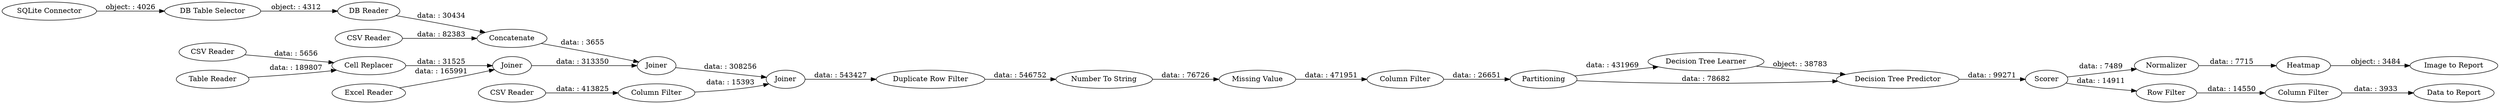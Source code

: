 digraph {
	"4344985496829357918_246" [label="SQLite Connector"]
	"4344985496829357918_262" [label=Joiner]
	"-4084079251627586209_253" [label=Heatmap]
	"4344985496829357918_260" [label=Joiner]
	"4344985496829357918_261" [label=Joiner]
	"4344985496829357918_255" [label="CSV Reader"]
	"4344985496829357918_247" [label="DB Reader"]
	"4344985496829357918_259" [label="Table Reader"]
	"-4084079251627586209_250" [label="Decision Tree Learner"]
	"4344985496829357918_258" [label="CSV Reader"]
	"4344985496829357918_253" [label="Column Filter"]
	"-4084079251627586209_247" [label=Partitioning]
	"-4084079251627586209_239" [label="Data to Report"]
	"4344985496829357918_254" [label="Column Filter"]
	"4344985496829357918_143" [label=Concatenate]
	"-4084079251627586209_244" [label="Decision Tree Predictor"]
	"4344985496829357918_248" [label="DB Table Selector"]
	"-4084079251627586209_249" [label=Normalizer]
	"4344985496829357918_256" [label="CSV Reader"]
	"-4084079251627586209_238" [label="Image to Report"]
	"-4084079251627586209_241" [label="Column Filter"]
	"4344985496829357918_240" [label="Missing Value"]
	"4344985496829357918_249" [label="Duplicate Row Filter"]
	"4344985496829357918_250" [label="Number To String"]
	"4344985496829357918_257" [label="Excel Reader"]
	"-4084079251627586209_240" [label="Row Filter"]
	"-4084079251627586209_251" [label=Scorer]
	"4344985496829357918_129" [label="Cell Replacer"]
	"-4084079251627586209_241" -> "-4084079251627586209_239" [label="data: : 3933"]
	"-4084079251627586209_247" -> "-4084079251627586209_244" [label="data: : 78682"]
	"4344985496829357918_143" -> "4344985496829357918_261" [label="data: : 3655"]
	"4344985496829357918_258" -> "4344985496829357918_143" [label="data: : 82383"]
	"4344985496829357918_253" -> "4344985496829357918_262" [label="data: : 15393"]
	"4344985496829357918_260" -> "4344985496829357918_261" [label="data: : 313350"]
	"-4084079251627586209_244" -> "-4084079251627586209_251" [label="data: : 99271"]
	"-4084079251627586209_240" -> "-4084079251627586209_241" [label="data: : 14550"]
	"-4084079251627586209_247" -> "-4084079251627586209_250" [label="data: : 431969"]
	"-4084079251627586209_253" -> "-4084079251627586209_238" [label="object: : 3484"]
	"4344985496829357918_247" -> "4344985496829357918_143" [label="data: : 30434"]
	"-4084079251627586209_251" -> "-4084079251627586209_249" [label="data: : 7489"]
	"4344985496829357918_255" -> "4344985496829357918_253" [label="data: : 413825"]
	"4344985496829357918_129" -> "4344985496829357918_260" [label="data: : 31525"]
	"4344985496829357918_249" -> "4344985496829357918_250" [label="data: : 546752"]
	"4344985496829357918_248" -> "4344985496829357918_247" [label="object: : 4312"]
	"4344985496829357918_257" -> "4344985496829357918_260" [label="data: : 165991"]
	"4344985496829357918_262" -> "4344985496829357918_249" [label="data: : 543427"]
	"4344985496829357918_250" -> "4344985496829357918_240" [label="data: : 76726"]
	"4344985496829357918_256" -> "4344985496829357918_129" [label="data: : 5656"]
	"-4084079251627586209_250" -> "-4084079251627586209_244" [label="object: : 38783"]
	"4344985496829357918_246" -> "4344985496829357918_248" [label="object: : 4026"]
	"4344985496829357918_261" -> "4344985496829357918_262" [label="data: : 308256"]
	"-4084079251627586209_249" -> "-4084079251627586209_253" [label="data: : 7715"]
	"4344985496829357918_254" -> "-4084079251627586209_247" [label="data: : 26651"]
	"4344985496829357918_259" -> "4344985496829357918_129" [label="data: : 189807"]
	"-4084079251627586209_251" -> "-4084079251627586209_240" [label="data: : 14911"]
	"4344985496829357918_240" -> "4344985496829357918_254" [label="data: : 471951"]
	rankdir=LR
}
